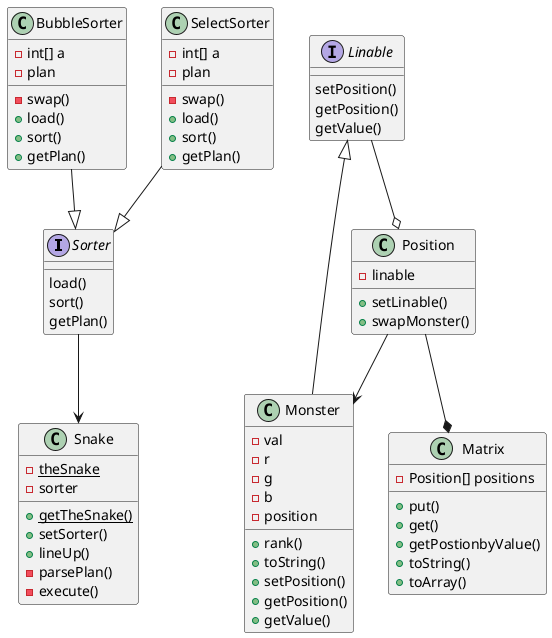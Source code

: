@startuml MonsterMatrix

interface Sorter
{
    load()
    sort()
    getPlan()
}

class BubbleSorter
{
    - int[] a
    - plan

    - swap()
    + load()
    + sort()
    + getPlan()
}

class SelectSorter
{
    - int[] a
    - plan

    - swap()
    + load()
    + sort()
    + getPlan()
}

interface Linable
{
    setPosition()
    getPosition()
    getValue()
}

class Monster
{
    -val
    - r
    - g
    - b
    - position

    + rank()
    + toString()
    + setPosition()
    + getPosition()
    + getValue()
}


class Matrix
{
    - Position[] positions

    + put()
    + get()
    + getPostionbyValue()
    + toString()
    + toArray()
}

class Position
{
    - linable 

    + setLinable()
    + swapMonster()
}


class Snake
{
    - {static}theSnake
    - sorter

    + {static}getTheSnake()
    + setSorter()
    + lineUp()
    - parsePlan()
    - execute()
}

BubbleSorter --|> Sorter
SelectSorter --|> Sorter
Sorter --> Snake

Monster --|> Linable
Position --> Monster
Linable --o Position

Position --* Matrix
@enduml